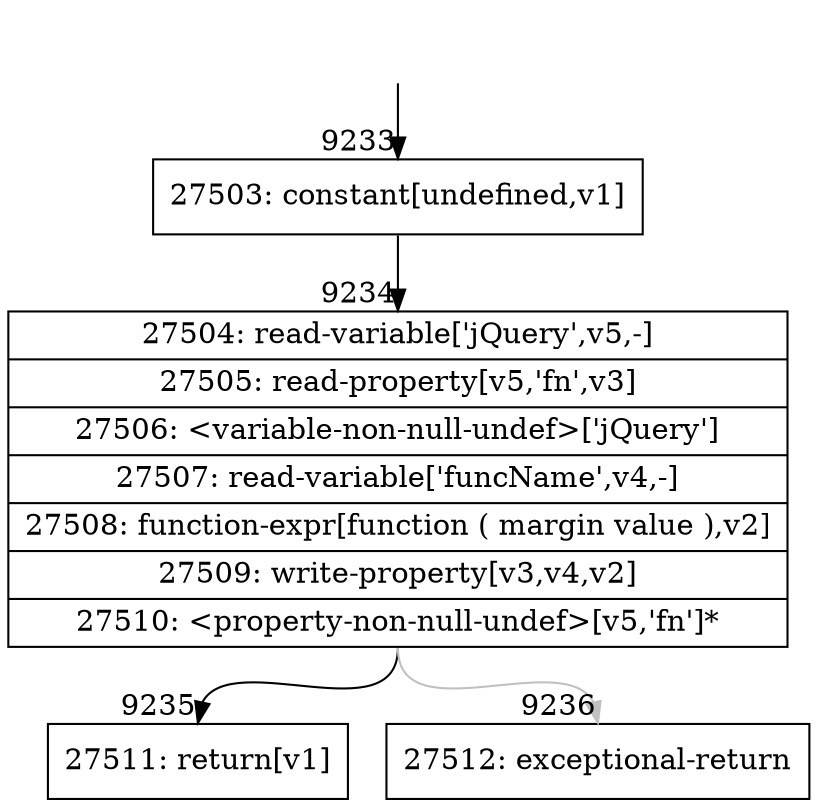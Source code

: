 digraph {
rankdir="TD"
BB_entry575[shape=none,label=""];
BB_entry575 -> BB9233 [tailport=s, headport=n, headlabel="    9233"]
BB9233 [shape=record label="{27503: constant[undefined,v1]}" ] 
BB9233 -> BB9234 [tailport=s, headport=n, headlabel="      9234"]
BB9234 [shape=record label="{27504: read-variable['jQuery',v5,-]|27505: read-property[v5,'fn',v3]|27506: \<variable-non-null-undef\>['jQuery']|27507: read-variable['funcName',v4,-]|27508: function-expr[function ( margin value ),v2]|27509: write-property[v3,v4,v2]|27510: \<property-non-null-undef\>[v5,'fn']*}" ] 
BB9234 -> BB9235 [tailport=s, headport=n, headlabel="      9235"]
BB9234 -> BB9236 [tailport=s, headport=n, color=gray, headlabel="      9236"]
BB9235 [shape=record label="{27511: return[v1]}" ] 
BB9236 [shape=record label="{27512: exceptional-return}" ] 
}
